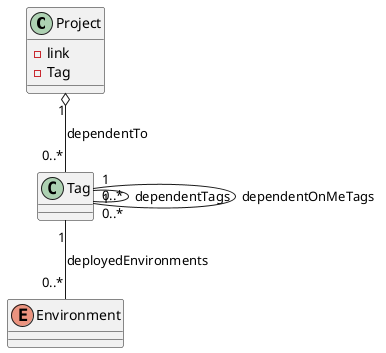 @startuml

class Project {
- link
- Tag
}

enum Environment

Project "1" o-- "0..*" Tag : dependentTo
Tag "1" -- "0..*" Environment : deployedEnvironments
Tag "1" -- "0..*" Tag : dependentTags
Tag "1" -- "0..*" Tag : dependentOnMeTags





@enduml